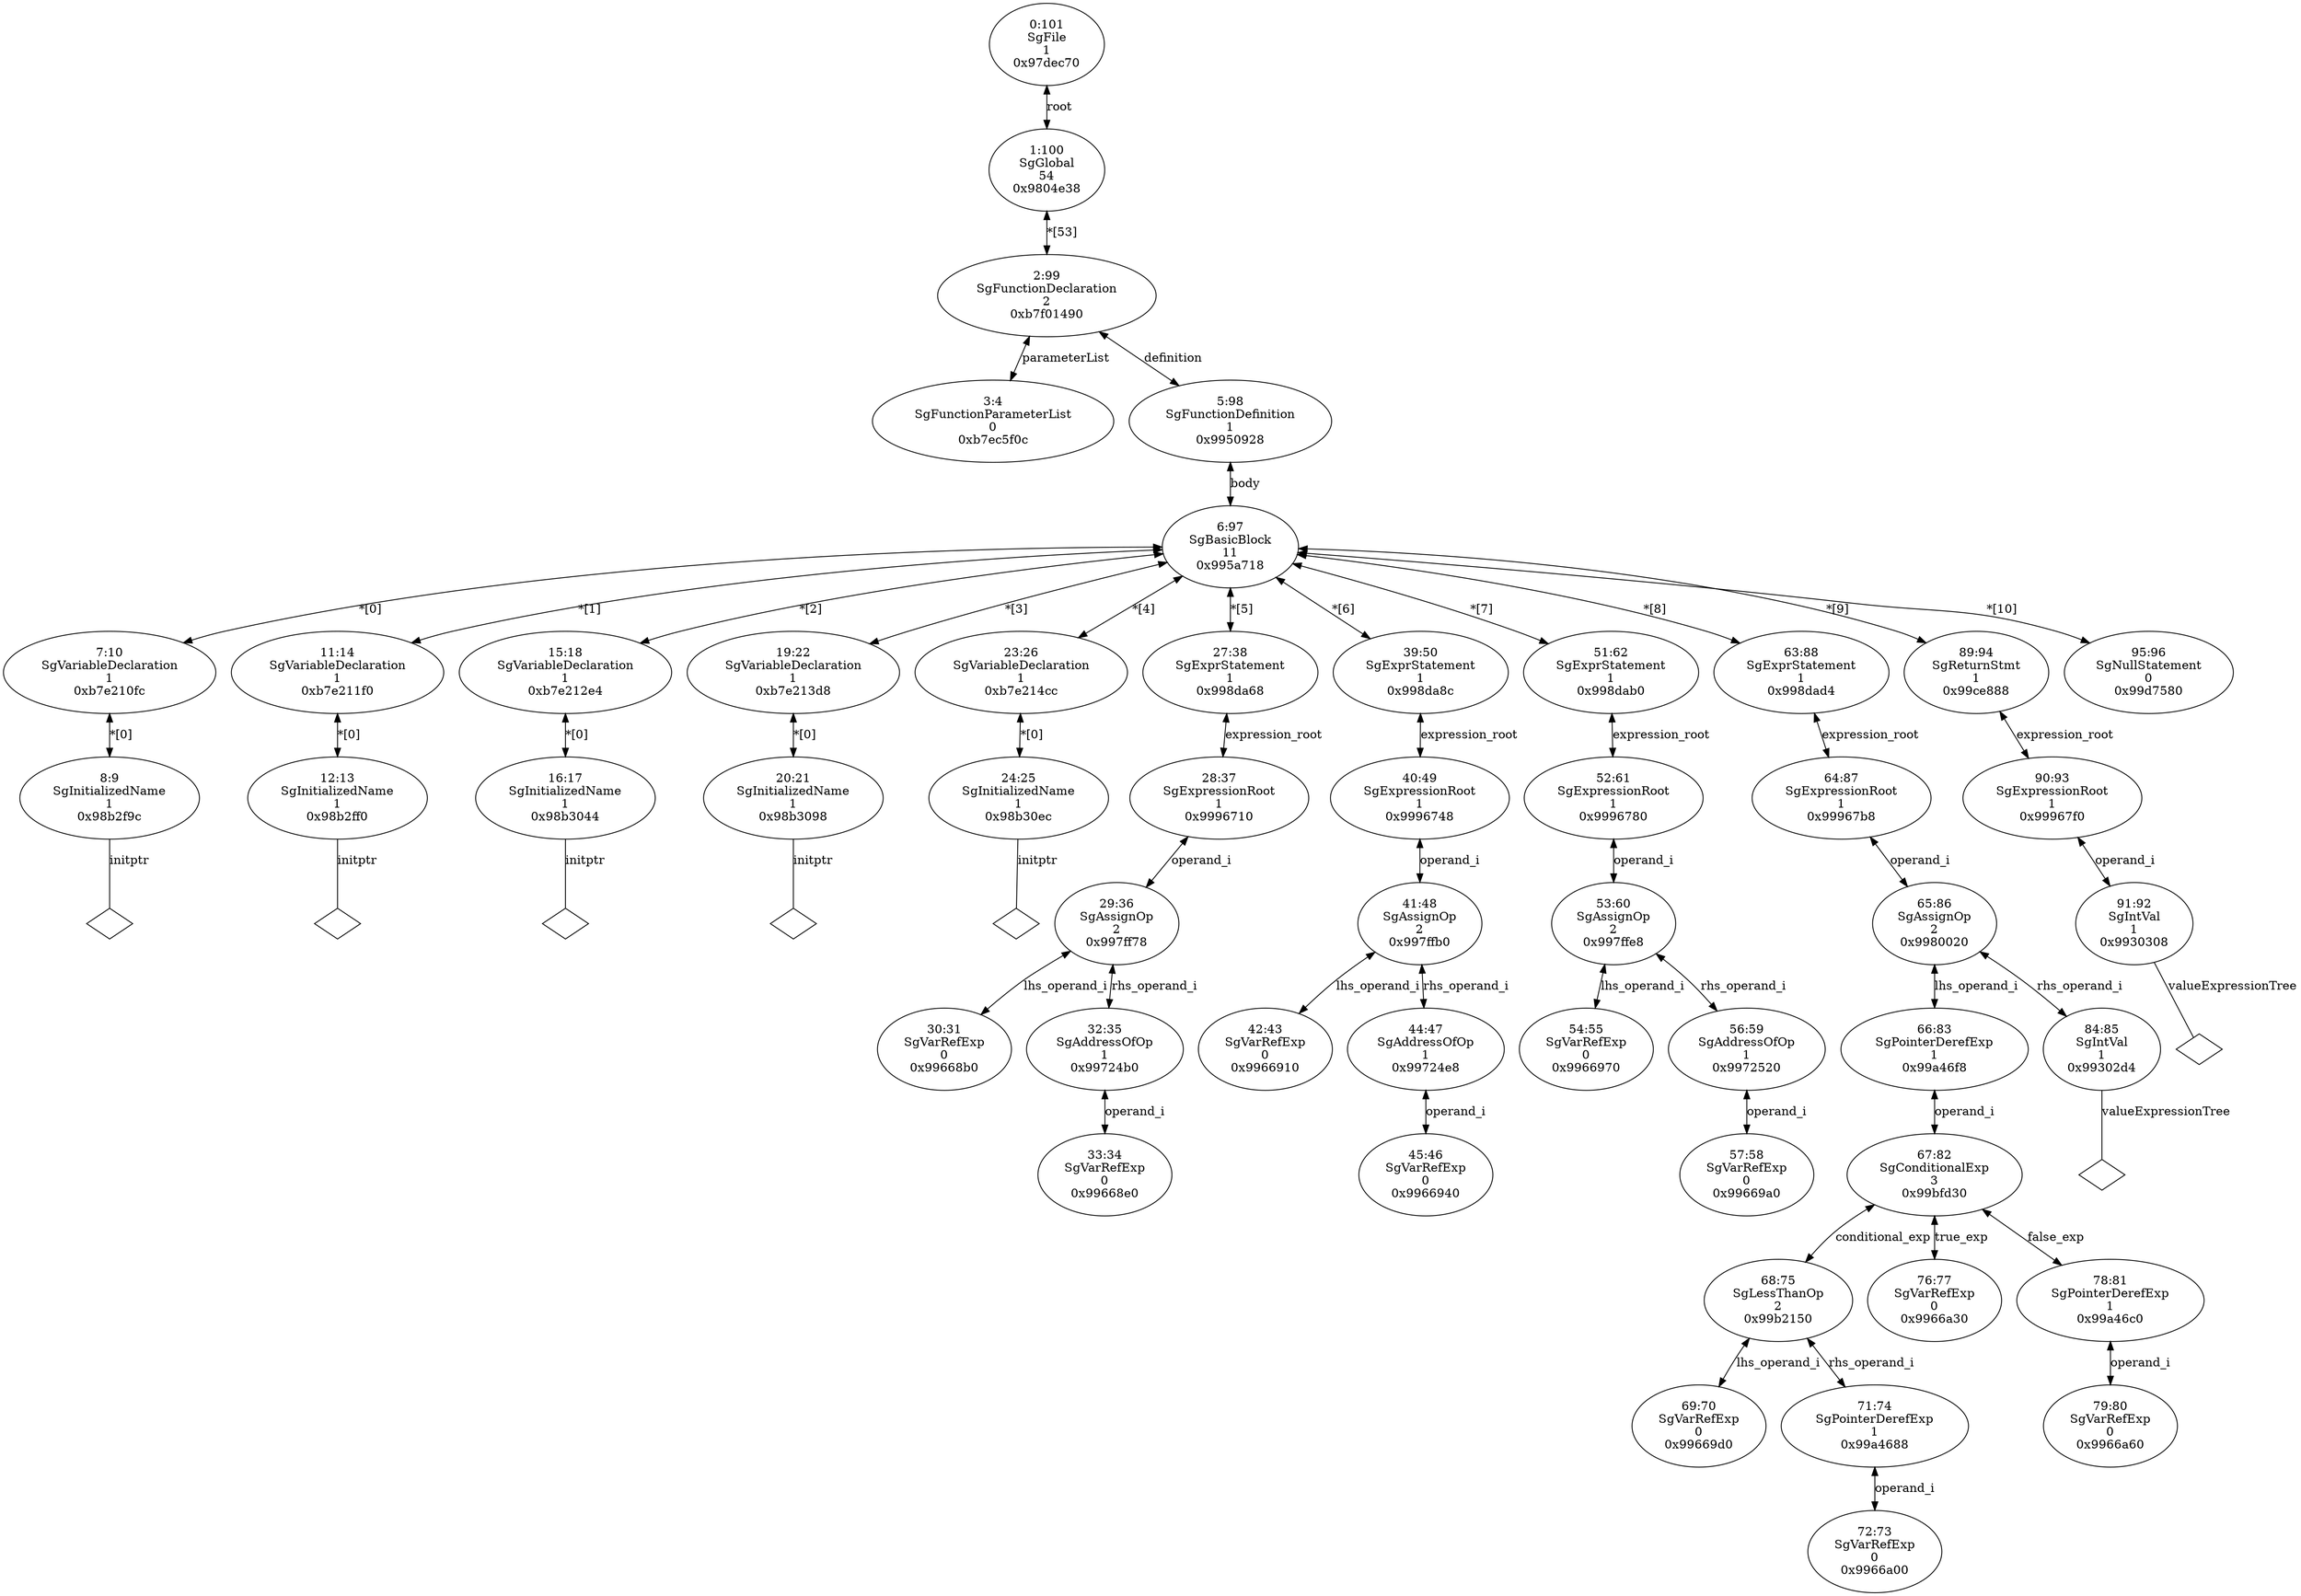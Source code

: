 digraph "G./ternop.c.dot" {
"0xb7ec5f0c"[label="3:4\nSgFunctionParameterList\n0\n0xb7ec5f0c\n" ];
"0x98b2f9c"[label="8:9\nSgInitializedName\n1\n0x98b2f9c\n" ];
"0x98b2f9c" -> "0x98b2f9c__initptr__null"[label="initptr" dir=none ];
"0x98b2f9c__initptr__null"[label="" shape=diamond ];
"0xb7e210fc"[label="7:10\nSgVariableDeclaration\n1\n0xb7e210fc\n" ];
"0xb7e210fc" -> "0x98b2f9c"[label="*[0]" dir=both ];
"0x98b2ff0"[label="12:13\nSgInitializedName\n1\n0x98b2ff0\n" ];
"0x98b2ff0" -> "0x98b2ff0__initptr__null"[label="initptr" dir=none ];
"0x98b2ff0__initptr__null"[label="" shape=diamond ];
"0xb7e211f0"[label="11:14\nSgVariableDeclaration\n1\n0xb7e211f0\n" ];
"0xb7e211f0" -> "0x98b2ff0"[label="*[0]" dir=both ];
"0x98b3044"[label="16:17\nSgInitializedName\n1\n0x98b3044\n" ];
"0x98b3044" -> "0x98b3044__initptr__null"[label="initptr" dir=none ];
"0x98b3044__initptr__null"[label="" shape=diamond ];
"0xb7e212e4"[label="15:18\nSgVariableDeclaration\n1\n0xb7e212e4\n" ];
"0xb7e212e4" -> "0x98b3044"[label="*[0]" dir=both ];
"0x98b3098"[label="20:21\nSgInitializedName\n1\n0x98b3098\n" ];
"0x98b3098" -> "0x98b3098__initptr__null"[label="initptr" dir=none ];
"0x98b3098__initptr__null"[label="" shape=diamond ];
"0xb7e213d8"[label="19:22\nSgVariableDeclaration\n1\n0xb7e213d8\n" ];
"0xb7e213d8" -> "0x98b3098"[label="*[0]" dir=both ];
"0x98b30ec"[label="24:25\nSgInitializedName\n1\n0x98b30ec\n" ];
"0x98b30ec" -> "0x98b30ec__initptr__null"[label="initptr" dir=none ];
"0x98b30ec__initptr__null"[label="" shape=diamond ];
"0xb7e214cc"[label="23:26\nSgVariableDeclaration\n1\n0xb7e214cc\n" ];
"0xb7e214cc" -> "0x98b30ec"[label="*[0]" dir=both ];
"0x99668b0"[label="30:31\nSgVarRefExp\n0\n0x99668b0\n" ];
"0x99668e0"[label="33:34\nSgVarRefExp\n0\n0x99668e0\n" ];
"0x99724b0"[label="32:35\nSgAddressOfOp\n1\n0x99724b0\n" ];
"0x99724b0" -> "0x99668e0"[label="operand_i" dir=both ];
"0x997ff78"[label="29:36\nSgAssignOp\n2\n0x997ff78\n" ];
"0x997ff78" -> "0x99668b0"[label="lhs_operand_i" dir=both ];
"0x997ff78" -> "0x99724b0"[label="rhs_operand_i" dir=both ];
"0x9996710"[label="28:37\nSgExpressionRoot\n1\n0x9996710\n" ];
"0x9996710" -> "0x997ff78"[label="operand_i" dir=both ];
"0x998da68"[label="27:38\nSgExprStatement\n1\n0x998da68\n" ];
"0x998da68" -> "0x9996710"[label="expression_root" dir=both ];
"0x9966910"[label="42:43\nSgVarRefExp\n0\n0x9966910\n" ];
"0x9966940"[label="45:46\nSgVarRefExp\n0\n0x9966940\n" ];
"0x99724e8"[label="44:47\nSgAddressOfOp\n1\n0x99724e8\n" ];
"0x99724e8" -> "0x9966940"[label="operand_i" dir=both ];
"0x997ffb0"[label="41:48\nSgAssignOp\n2\n0x997ffb0\n" ];
"0x997ffb0" -> "0x9966910"[label="lhs_operand_i" dir=both ];
"0x997ffb0" -> "0x99724e8"[label="rhs_operand_i" dir=both ];
"0x9996748"[label="40:49\nSgExpressionRoot\n1\n0x9996748\n" ];
"0x9996748" -> "0x997ffb0"[label="operand_i" dir=both ];
"0x998da8c"[label="39:50\nSgExprStatement\n1\n0x998da8c\n" ];
"0x998da8c" -> "0x9996748"[label="expression_root" dir=both ];
"0x9966970"[label="54:55\nSgVarRefExp\n0\n0x9966970\n" ];
"0x99669a0"[label="57:58\nSgVarRefExp\n0\n0x99669a0\n" ];
"0x9972520"[label="56:59\nSgAddressOfOp\n1\n0x9972520\n" ];
"0x9972520" -> "0x99669a0"[label="operand_i" dir=both ];
"0x997ffe8"[label="53:60\nSgAssignOp\n2\n0x997ffe8\n" ];
"0x997ffe8" -> "0x9966970"[label="lhs_operand_i" dir=both ];
"0x997ffe8" -> "0x9972520"[label="rhs_operand_i" dir=both ];
"0x9996780"[label="52:61\nSgExpressionRoot\n1\n0x9996780\n" ];
"0x9996780" -> "0x997ffe8"[label="operand_i" dir=both ];
"0x998dab0"[label="51:62\nSgExprStatement\n1\n0x998dab0\n" ];
"0x998dab0" -> "0x9996780"[label="expression_root" dir=both ];
"0x99669d0"[label="69:70\nSgVarRefExp\n0\n0x99669d0\n" ];
"0x9966a00"[label="72:73\nSgVarRefExp\n0\n0x9966a00\n" ];
"0x99a4688"[label="71:74\nSgPointerDerefExp\n1\n0x99a4688\n" ];
"0x99a4688" -> "0x9966a00"[label="operand_i" dir=both ];
"0x99b2150"[label="68:75\nSgLessThanOp\n2\n0x99b2150\n" ];
"0x99b2150" -> "0x99669d0"[label="lhs_operand_i" dir=both ];
"0x99b2150" -> "0x99a4688"[label="rhs_operand_i" dir=both ];
"0x9966a30"[label="76:77\nSgVarRefExp\n0\n0x9966a30\n" ];
"0x9966a60"[label="79:80\nSgVarRefExp\n0\n0x9966a60\n" ];
"0x99a46c0"[label="78:81\nSgPointerDerefExp\n1\n0x99a46c0\n" ];
"0x99a46c0" -> "0x9966a60"[label="operand_i" dir=both ];
"0x99bfd30"[label="67:82\nSgConditionalExp\n3\n0x99bfd30\n" ];
"0x99bfd30" -> "0x99b2150"[label="conditional_exp" dir=both ];
"0x99bfd30" -> "0x9966a30"[label="true_exp" dir=both ];
"0x99bfd30" -> "0x99a46c0"[label="false_exp" dir=both ];
"0x99a46f8"[label="66:83\nSgPointerDerefExp\n1\n0x99a46f8\n" ];
"0x99a46f8" -> "0x99bfd30"[label="operand_i" dir=both ];
"0x99302d4"[label="84:85\nSgIntVal\n1\n0x99302d4\n" ];
"0x99302d4" -> "0x99302d4__valueExpressionTree__null"[label="valueExpressionTree" dir=none ];
"0x99302d4__valueExpressionTree__null"[label="" shape=diamond ];
"0x9980020"[label="65:86\nSgAssignOp\n2\n0x9980020\n" ];
"0x9980020" -> "0x99a46f8"[label="lhs_operand_i" dir=both ];
"0x9980020" -> "0x99302d4"[label="rhs_operand_i" dir=both ];
"0x99967b8"[label="64:87\nSgExpressionRoot\n1\n0x99967b8\n" ];
"0x99967b8" -> "0x9980020"[label="operand_i" dir=both ];
"0x998dad4"[label="63:88\nSgExprStatement\n1\n0x998dad4\n" ];
"0x998dad4" -> "0x99967b8"[label="expression_root" dir=both ];
"0x9930308"[label="91:92\nSgIntVal\n1\n0x9930308\n" ];
"0x9930308" -> "0x9930308__valueExpressionTree__null"[label="valueExpressionTree" dir=none ];
"0x9930308__valueExpressionTree__null"[label="" shape=diamond ];
"0x99967f0"[label="90:93\nSgExpressionRoot\n1\n0x99967f0\n" ];
"0x99967f0" -> "0x9930308"[label="operand_i" dir=both ];
"0x99ce888"[label="89:94\nSgReturnStmt\n1\n0x99ce888\n" ];
"0x99ce888" -> "0x99967f0"[label="expression_root" dir=both ];
"0x99d7580"[label="95:96\nSgNullStatement\n0\n0x99d7580\n" ];
"0x995a718"[label="6:97\nSgBasicBlock\n11\n0x995a718\n" ];
"0x995a718" -> "0xb7e210fc"[label="*[0]" dir=both ];
"0x995a718" -> "0xb7e211f0"[label="*[1]" dir=both ];
"0x995a718" -> "0xb7e212e4"[label="*[2]" dir=both ];
"0x995a718" -> "0xb7e213d8"[label="*[3]" dir=both ];
"0x995a718" -> "0xb7e214cc"[label="*[4]" dir=both ];
"0x995a718" -> "0x998da68"[label="*[5]" dir=both ];
"0x995a718" -> "0x998da8c"[label="*[6]" dir=both ];
"0x995a718" -> "0x998dab0"[label="*[7]" dir=both ];
"0x995a718" -> "0x998dad4"[label="*[8]" dir=both ];
"0x995a718" -> "0x99ce888"[label="*[9]" dir=both ];
"0x995a718" -> "0x99d7580"[label="*[10]" dir=both ];
"0x9950928"[label="5:98\nSgFunctionDefinition\n1\n0x9950928\n" ];
"0x9950928" -> "0x995a718"[label="body" dir=both ];
"0xb7f01490"[label="2:99\nSgFunctionDeclaration\n2\n0xb7f01490\n" ];
"0xb7f01490" -> "0xb7ec5f0c"[label="parameterList" dir=both ];
"0xb7f01490" -> "0x9950928"[label="definition" dir=both ];
"0x9804e38"[label="1:100\nSgGlobal\n54\n0x9804e38\n" ];
"0x9804e38" -> "0xb7f01490"[label="*[53]" dir=both ];
"0x97dec70"[label="0:101\nSgFile\n1\n0x97dec70\n" ];
"0x97dec70" -> "0x9804e38"[label="root" dir=both ];
}
